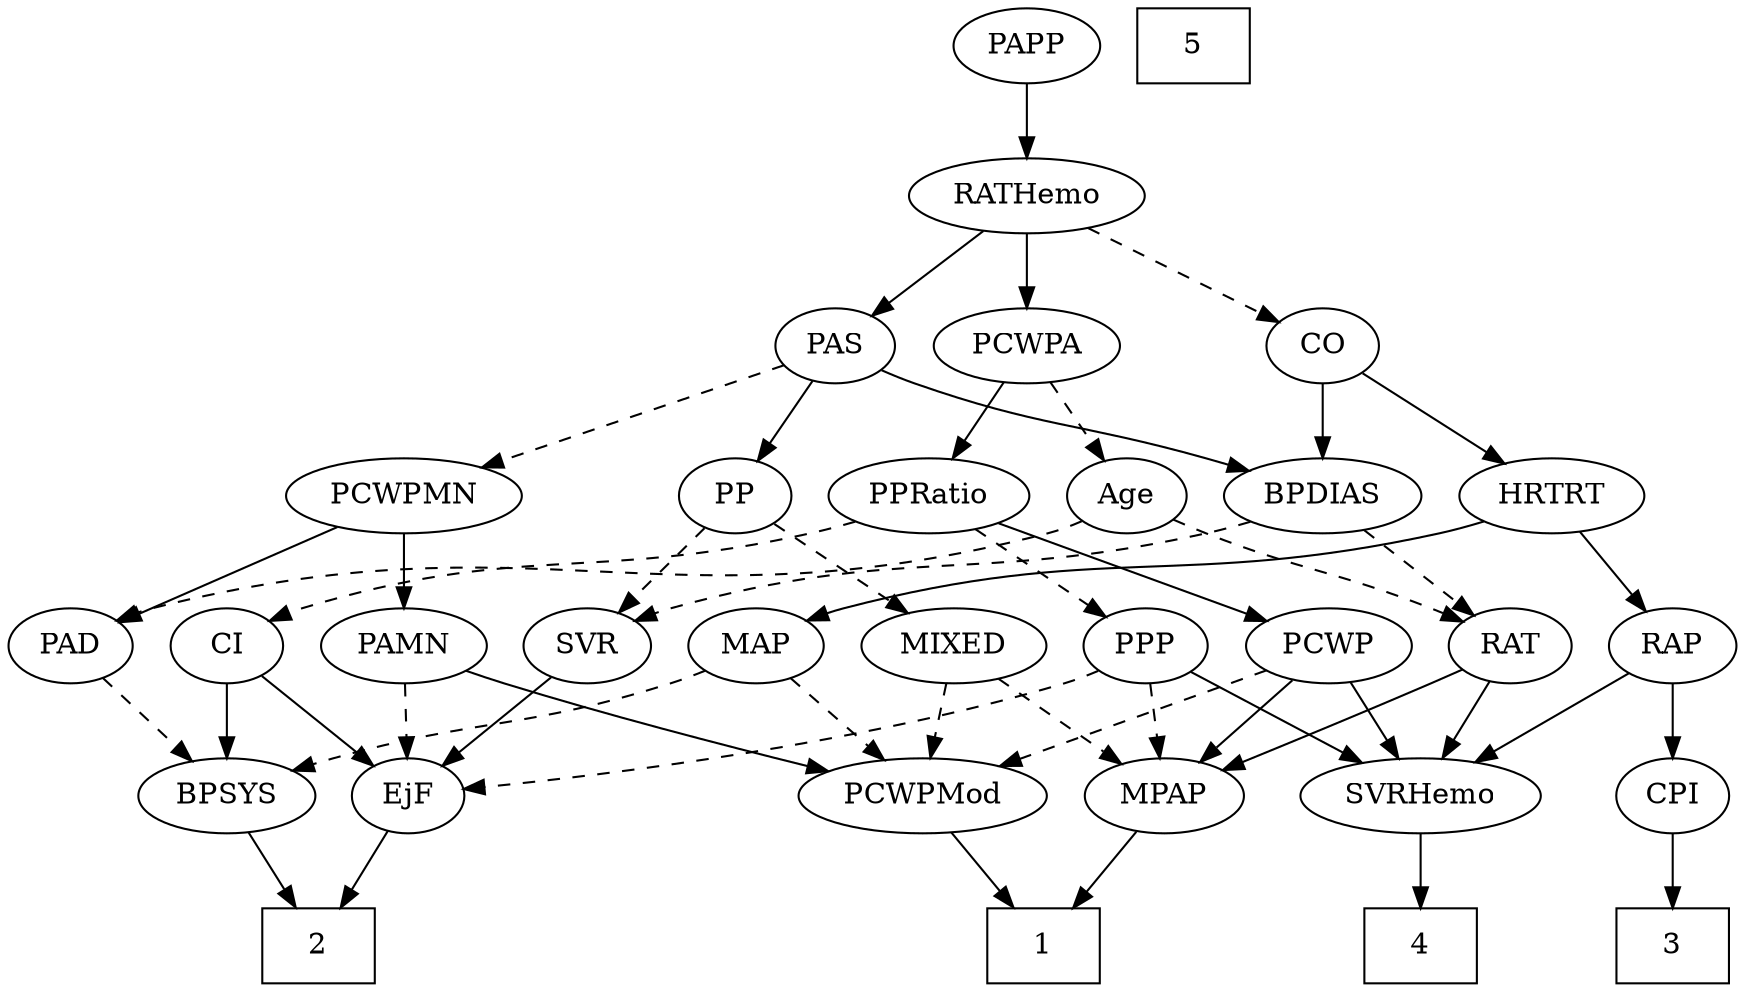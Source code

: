 strict digraph {
	graph [bb="0,0,776.54,468"];
	node [label="\N"];
	1	[height=0.5,
		pos="471.6,18",
		shape=box,
		width=0.75];
	2	[height=0.5,
		pos="144.6,18",
		shape=box,
		width=0.75];
	3	[height=0.5,
		pos="748.6,18",
		shape=box,
		width=0.75];
	4	[height=0.5,
		pos="636.6,18",
		shape=box,
		width=0.75];
	5	[height=0.5,
		pos="540.6,450",
		shape=box,
		width=0.75];
	Age	[height=0.5,
		pos="504.6,234",
		width=0.75];
	PAD	[height=0.5,
		pos="28.597,162",
		width=0.79437];
	Age -> PAD	[pos="e,50.252,174.16 484.13,221.82 479.17,219.54 473.8,217.41 468.6,216 295.49,168.98 240.18,225.25 66.597,180 64.296,179.4 61.959,178.67 \
59.632,177.86",
		style=dashed];
	RAT	[height=0.5,
		pos="675.6,162",
		width=0.75827];
	Age -> RAT	[pos="e,654.42,173.4 525.77,222.6 530.61,220.34 535.75,218.02 540.6,216 583.81,197.98 596.38,198.02 639.6,180 641.42,179.24 643.28,178.44 \
645.14,177.62",
		style=dashed];
	EjF	[height=0.5,
		pos="185.6,90",
		width=0.75];
	EjF -> 2	[pos="e,154.63,36.124 176.09,72.765 171.26,64.525 165.28,54.317 159.84,45.016",
		style=solid];
	RAP	[height=0.5,
		pos="748.6,162",
		width=0.77632];
	CPI	[height=0.5,
		pos="748.6,90",
		width=0.75];
	RAP -> CPI	[pos="e,748.6,108.1 748.6,143.7 748.6,135.98 748.6,126.71 748.6,118.11",
		style=solid];
	SVRHemo	[height=0.5,
		pos="636.6,90",
		width=1.3902];
	RAP -> SVRHemo	[pos="e,660.56,105.97 729.09,148.81 712.57,138.48 688.54,123.46 669.11,111.32",
		style=solid];
	MIXED	[height=0.5,
		pos="430.6,162",
		width=1.1193];
	MPAP	[height=0.5,
		pos="524.6,90",
		width=0.97491];
	MIXED -> MPAP	[pos="e,505.33,105.35 450.53,146.15 464.05,136.09 482.09,122.65 496.99,111.56",
		style=dashed];
	PCWPMod	[height=0.5,
		pos="419.6,90",
		width=1.4443];
	MIXED -> PCWPMod	[pos="e,422.29,108.1 427.88,143.7 426.67,135.98 425.21,126.71 423.86,118.11",
		style=dashed];
	MPAP -> 1	[pos="e,484.56,36.124 512.3,72.765 505.87,64.268 497.85,53.677 490.64,44.146",
		style=solid];
	BPSYS	[height=0.5,
		pos="102.6,90",
		width=1.0471];
	BPSYS -> 2	[pos="e,134.13,36.447 112.55,72.411 117.43,64.285 123.41,54.307 128.89,45.184",
		style=solid];
	PAD -> BPSYS	[pos="e,86.258,106.46 43.93,146.5 53.974,137 67.307,124.38 78.724,113.58",
		style=dashed];
	CO	[height=0.5,
		pos="591.6,306",
		width=0.75];
	BPDIAS	[height=0.5,
		pos="591.6,234",
		width=1.1735];
	CO -> BPDIAS	[pos="e,591.6,252.1 591.6,287.7 591.6,279.98 591.6,270.71 591.6,262.11",
		style=solid];
	HRTRT	[height=0.5,
		pos="691.6,234",
		width=1.1013];
	CO -> HRTRT	[pos="e,670.76,249.59 609.48,292.49 624.11,282.24 645.12,267.53 662.23,255.56",
		style=solid];
	PAS	[height=0.5,
		pos="355.6,306",
		width=0.75];
	PCWPMN	[height=0.5,
		pos="183.6,234",
		width=1.3902];
	PAS -> PCWPMN	[pos="e,215.45,247.96 333.11,295.85 305.76,284.72 259.05,265.71 225.1,251.89",
		style=dashed];
	PAS -> BPDIAS	[pos="e,559.57,245.93 379.7,297.72 389.85,294.68 401.79,291.13 412.6,288 469.36,271.55 484.11,269.35 540.6,252 543.68,251.05 546.85,250.06 \
550.04,249.03",
		style=solid];
	PP	[height=0.5,
		pos="334.6,234",
		width=0.75];
	PAS -> PP	[pos="e,339.63,251.79 350.51,288.05 348.12,280.06 345.2,270.33 342.52,261.4",
		style=solid];
	PAMN	[height=0.5,
		pos="183.6,162",
		width=1.011];
	PAMN -> EjF	[pos="e,185.11,108.1 184.09,143.7 184.31,135.98 184.58,126.71 184.82,118.11",
		style=dashed];
	PAMN -> PCWPMod	[pos="e,378.67,101.21 211.06,150.17 216.82,148.03 222.88,145.87 228.6,144 275.59,128.64 329.99,113.83 368.68,103.79",
		style=solid];
	RATHemo	[height=0.5,
		pos="463.6,378",
		width=1.3721];
	RATHemo -> CO	[pos="e,571.31,318.1 489.81,362.67 510.93,351.12 540.6,334.89 562.46,322.93",
		style=dashed];
	RATHemo -> PAS	[pos="e,374.42,319.2 440.43,361.98 423.64,351.1 400.88,336.35 383.16,324.87",
		style=solid];
	PCWPA	[height=0.5,
		pos="463.6,306",
		width=1.1555];
	RATHemo -> PCWPA	[pos="e,463.6,324.1 463.6,359.7 463.6,351.98 463.6,342.71 463.6,334.11",
		style=solid];
	CPI -> 3	[pos="e,748.6,36.104 748.6,71.697 748.6,63.983 748.6,54.712 748.6,46.112",
		style=solid];
	RAT -> MPAP	[pos="e,550.21,102.72 653.91,150.72 649.2,148.5 644.23,146.16 639.6,144 612.75,131.48 582.31,117.45 559.49,106.98",
		style=solid];
	RAT -> SVRHemo	[pos="e,646.14,108.12 666.55,144.76 661.96,136.53 656.27,126.32 651.09,117.02",
		style=solid];
	SVR	[height=0.5,
		pos="265.6,162",
		width=0.77632];
	SVR -> EjF	[pos="e,201.49,104.91 249.41,146.83 237.84,136.71 222.09,122.93 209.13,111.59",
		style=solid];
	PCWPMod -> 1	[pos="e,458.64,36.447 431.92,72.411 438.08,64.115 445.68,53.891 452.57,44.615",
		style=solid];
	PCWPA -> Age	[pos="e,495.23,250.99 473.31,288.41 478.34,279.83 484.57,269.19 490.15,259.67",
		style=dashed];
	PPRatio	[height=0.5,
		pos="419.6,234",
		width=1.1013];
	PCWPA -> PPRatio	[pos="e,429.95,251.47 453.17,288.41 447.85,279.95 441.28,269.49 435.36,260.08",
		style=solid];
	PCWPMN -> PAD	[pos="e,51.343,173.27 153.71,219.5 126.96,207.42 87.839,189.75 60.488,177.4",
		style=solid];
	PCWPMN -> PAMN	[pos="e,183.6,180.1 183.6,215.7 183.6,207.98 183.6,198.71 183.6,190.11",
		style=solid];
	SVRHemo -> 4	[pos="e,636.6,36.104 636.6,71.697 636.6,63.983 636.6,54.712 636.6,46.112",
		style=solid];
	BPDIAS -> RAT	[pos="e,659.28,176.6 610.24,217.46 622.41,207.32 638.41,193.99 651.54,183.05",
		style=dashed];
	BPDIAS -> SVR	[pos="e,286.51,174.13 560.56,221.71 554.02,219.6 547.13,217.57 540.6,216 436.15,190.92 404.37,211.27 301.6,180 299.71,179.43 297.8,178.77 \
295.89,178.06",
		style=dashed];
	MAP	[height=0.5,
		pos="341.6,162",
		width=0.84854];
	MAP -> BPSYS	[pos="e,131.25,101.96 318.35,150.06 313.23,147.87 307.78,145.72 302.6,144 236.31,121.95 216.56,127.91 149.6,108 146.7,107.14 143.71,106.19 \
140.73,105.21",
		style=dashed];
	MAP -> PCWPMod	[pos="e,401.82,106.95 357.76,146.5 368.3,137.04 382.28,124.49 394.28,113.72",
		style=dashed];
	PP -> MIXED	[pos="e,410.44,177.7 352.21,220.16 366.22,209.94 386.1,195.44 402.34,183.61",
		style=dashed];
	PP -> SVR	[pos="e,279.88,177.49 320.3,218.5 310.68,208.73 297.82,195.69 286.99,184.7",
		style=dashed];
	PPP	[height=0.5,
		pos="515.6,162",
		width=0.75];
	PPP -> EjF	[pos="e,212.12,93.423 495.03,150.16 490.08,147.86 484.73,145.64 479.6,144 389.57,115.19 278.72,100.54 222.32,94.487",
		style=dashed];
	PPP -> MPAP	[pos="e,522.38,108.28 517.78,144.05 518.77,136.35 519.97,127.03 521.08,118.36",
		style=dashed];
	PPP -> SVRHemo	[pos="e,610.99,105.81 535.31,149.6 553.35,139.16 580.47,123.47 602.1,110.96",
		style=solid];
	PPRatio -> PPP	[pos="e,497.85,175.94 439.96,218.15 454.45,207.59 474.03,193.31 489.64,181.92",
		style=dashed];
	PCWP	[height=0.5,
		pos="595.6,162",
		width=0.97491];
	PPRatio -> PCWP	[pos="e,568.8,173.66 448.66,221.44 478.92,209.41 526.39,190.53 559.14,177.5",
		style=solid];
	CI	[height=0.5,
		pos="102.6,162",
		width=0.75];
	PPRatio -> CI	[pos="e,123.13,173.93 390.06,221.79 383.7,219.65 376.98,217.59 370.6,216 269.34,190.8 238.36,210.59 138.6,180 136.66,179.41 134.7,178.73 \
132.75,177.99",
		style=dashed];
	PCWP -> MPAP	[pos="e,540.46,106.64 580.19,145.81 570.74,136.49 558.45,124.38 547.84,113.91",
		style=solid];
	PCWP -> PCWPMod	[pos="e,452.44,104.06 568.48,150.22 540.05,138.91 494.98,120.98 461.87,107.81",
		style=dashed];
	PCWP -> SVRHemo	[pos="e,626.67,107.96 605.31,144.41 610.14,136.16 616.09,126.01 621.5,116.78",
		style=solid];
	CI -> EjF	[pos="e,169.52,104.56 119,147.17 131.24,136.85 148.15,122.58 161.87,111.01",
		style=solid];
	CI -> BPSYS	[pos="e,102.6,108.1 102.6,143.7 102.6,135.98 102.6,126.71 102.6,118.11",
		style=solid];
	PAPP	[height=0.5,
		pos="463.6,450",
		width=0.88464];
	PAPP -> RATHemo	[pos="e,463.6,396.1 463.6,431.7 463.6,423.98 463.6,414.71 463.6,406.11",
		style=solid];
	HRTRT -> RAP	[pos="e,736.23,178.19 704.82,216.76 712.22,207.68 721.57,196.19 729.73,186.18",
		style=solid];
	HRTRT -> MAP	[pos="e,364.49,173.95 662.34,221.8 655.9,219.63 649.08,217.55 642.6,216 528.73,188.68 494.47,211.17 381.6,180 379.12,179.31 376.58,178.51 \
374.06,177.63",
		style=solid];
}

